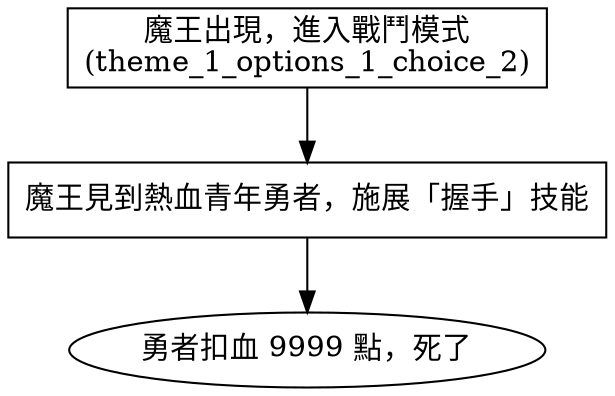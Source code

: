 digraph {

  theme_1_options_1_choice_3 [shape=box, label="魔王出現，進入戰鬥模式\n(theme_1_options_1_choice_2)"]

  theme_1_options_1_choice_3 -> boss_handshake
  boss_handshake [shape="box", label="魔王見到熱血青年勇者，施展「握手」技能"]

  boss_handshake -> game_over_type_1
  game_over_type_1 [label="勇者扣血 9999 點，死了"]
}
